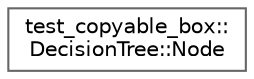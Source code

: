 digraph "类继承关系图"
{
 // LATEX_PDF_SIZE
  bgcolor="transparent";
  edge [fontname=Helvetica,fontsize=10,labelfontname=Helvetica,labelfontsize=10];
  node [fontname=Helvetica,fontsize=10,shape=box,height=0.2,width=0.4];
  rankdir="LR";
  Node0 [id="Node000000",label="test_copyable_box::\lDecisionTree::Node",height=0.2,width=0.4,color="grey40", fillcolor="white", style="filled",URL="$structtest__copyable__box_1_1_decision_tree_1_1_node.html",tooltip=" "];
}
